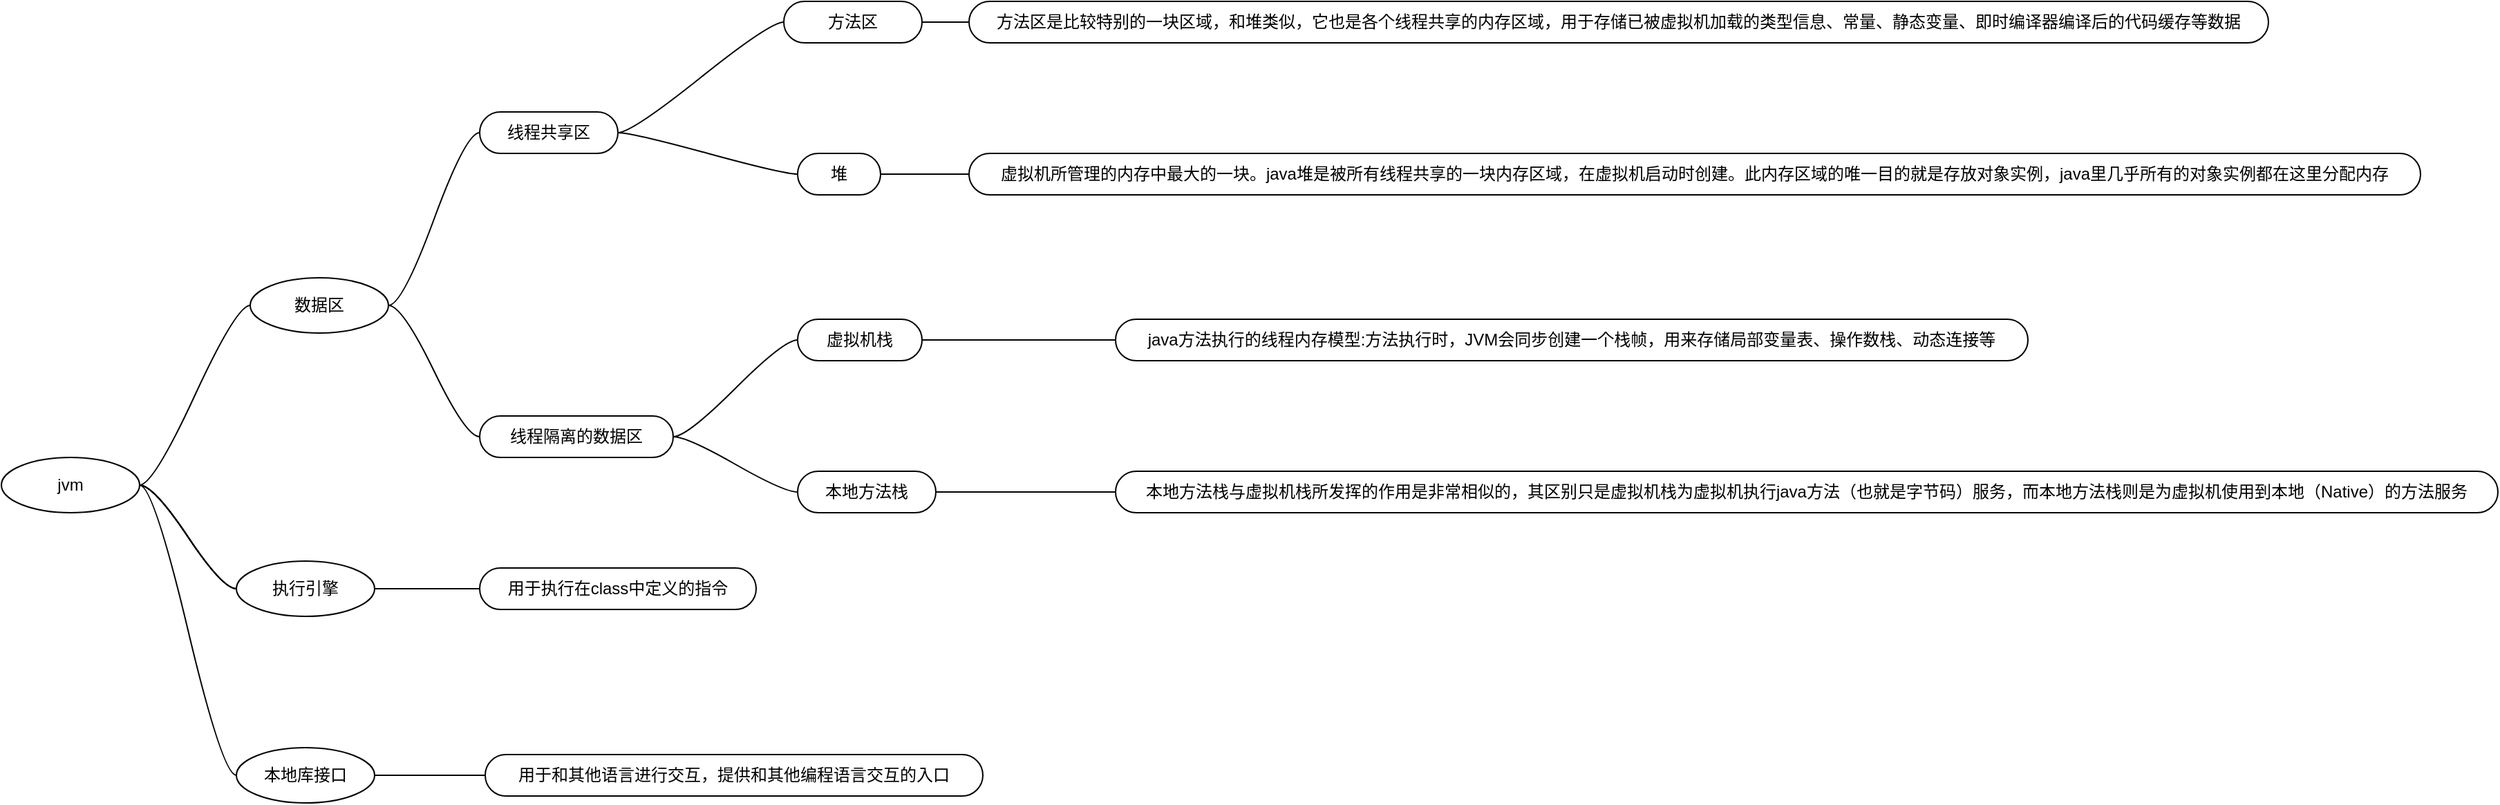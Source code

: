 <mxfile version="21.1.5" type="github">
  <diagram name="第 1 页" id="SBbXXd1s9cjQZMYbOweZ">
    <mxGraphModel dx="1687" dy="944" grid="1" gridSize="10" guides="1" tooltips="1" connect="1" arrows="1" fold="1" page="1" pageScale="1" pageWidth="827" pageHeight="1169" math="0" shadow="0">
      <root>
        <mxCell id="0" />
        <mxCell id="1" parent="0" />
        <mxCell id="zivrHOLhs4LDvnfFxel--1" value="数据区" style="ellipse;whiteSpace=wrap;html=1;align=center;newEdgeStyle={&quot;edgeStyle&quot;:&quot;entityRelationEdgeStyle&quot;,&quot;startArrow&quot;:&quot;none&quot;,&quot;endArrow&quot;:&quot;none&quot;,&quot;segment&quot;:10,&quot;curved&quot;:1,&quot;sourcePerimeterSpacing&quot;:0,&quot;targetPerimeterSpacing&quot;:0};treeFolding=1;treeMoving=1;" vertex="1" parent="1">
          <mxGeometry x="230" y="360" width="100" height="40" as="geometry" />
        </mxCell>
        <mxCell id="zivrHOLhs4LDvnfFxel--12" value="" style="edgeStyle=entityRelationEdgeStyle;rounded=0;orthogonalLoop=1;jettySize=auto;html=1;startArrow=none;endArrow=none;segment=10;curved=1;sourcePerimeterSpacing=0;targetPerimeterSpacing=0;" edge="1" parent="1" source="zivrHOLhs4LDvnfFxel--9" target="zivrHOLhs4LDvnfFxel--11">
          <mxGeometry relative="1" as="geometry" />
        </mxCell>
        <mxCell id="zivrHOLhs4LDvnfFxel--20" value="" style="edgeStyle=entityRelationEdgeStyle;rounded=0;orthogonalLoop=1;jettySize=auto;html=1;startArrow=none;endArrow=none;segment=10;curved=1;sourcePerimeterSpacing=0;targetPerimeterSpacing=0;" edge="1" parent="1" source="zivrHOLhs4LDvnfFxel--9" target="zivrHOLhs4LDvnfFxel--19">
          <mxGeometry relative="1" as="geometry" />
        </mxCell>
        <mxCell id="zivrHOLhs4LDvnfFxel--9" value="线程共享区" style="whiteSpace=wrap;html=1;rounded=1;arcSize=50;align=center;verticalAlign=middle;strokeWidth=1;autosize=1;spacing=4;treeFolding=1;treeMoving=1;newEdgeStyle={&quot;edgeStyle&quot;:&quot;entityRelationEdgeStyle&quot;,&quot;startArrow&quot;:&quot;none&quot;,&quot;endArrow&quot;:&quot;none&quot;,&quot;segment&quot;:10,&quot;curved&quot;:1,&quot;sourcePerimeterSpacing&quot;:0,&quot;targetPerimeterSpacing&quot;:0};" vertex="1" parent="1">
          <mxGeometry x="396" y="240" width="100" height="30" as="geometry" />
        </mxCell>
        <mxCell id="zivrHOLhs4LDvnfFxel--10" value="" style="edgeStyle=entityRelationEdgeStyle;startArrow=none;endArrow=none;segment=10;curved=1;sourcePerimeterSpacing=0;targetPerimeterSpacing=0;rounded=0;exitX=1;exitY=0.5;exitDx=0;exitDy=0;" edge="1" target="zivrHOLhs4LDvnfFxel--9" parent="1" source="zivrHOLhs4LDvnfFxel--1">
          <mxGeometry relative="1" as="geometry">
            <mxPoint x="374" y="500" as="sourcePoint" />
          </mxGeometry>
        </mxCell>
        <mxCell id="zivrHOLhs4LDvnfFxel--18" value="" style="edgeStyle=entityRelationEdgeStyle;rounded=0;orthogonalLoop=1;jettySize=auto;html=1;startArrow=none;endArrow=none;segment=10;curved=1;sourcePerimeterSpacing=0;targetPerimeterSpacing=0;" edge="1" parent="1" source="zivrHOLhs4LDvnfFxel--11" target="zivrHOLhs4LDvnfFxel--17">
          <mxGeometry relative="1" as="geometry" />
        </mxCell>
        <mxCell id="zivrHOLhs4LDvnfFxel--11" value="方法区" style="whiteSpace=wrap;html=1;rounded=1;arcSize=50;align=center;verticalAlign=middle;strokeWidth=1;autosize=1;spacing=4;treeFolding=1;treeMoving=1;newEdgeStyle={&quot;edgeStyle&quot;:&quot;entityRelationEdgeStyle&quot;,&quot;startArrow&quot;:&quot;none&quot;,&quot;endArrow&quot;:&quot;none&quot;,&quot;segment&quot;:10,&quot;curved&quot;:1,&quot;sourcePerimeterSpacing&quot;:0,&quot;targetPerimeterSpacing&quot;:0};" vertex="1" parent="1">
          <mxGeometry x="616" y="160" width="100" height="30" as="geometry" />
        </mxCell>
        <mxCell id="zivrHOLhs4LDvnfFxel--24" value="" style="edgeStyle=entityRelationEdgeStyle;rounded=0;orthogonalLoop=1;jettySize=auto;html=1;startArrow=none;endArrow=none;segment=10;curved=1;sourcePerimeterSpacing=0;targetPerimeterSpacing=0;" edge="1" parent="1" source="zivrHOLhs4LDvnfFxel--15" target="zivrHOLhs4LDvnfFxel--23">
          <mxGeometry relative="1" as="geometry" />
        </mxCell>
        <mxCell id="zivrHOLhs4LDvnfFxel--28" value="" style="edgeStyle=entityRelationEdgeStyle;rounded=0;orthogonalLoop=1;jettySize=auto;html=1;startArrow=none;endArrow=none;segment=10;curved=1;sourcePerimeterSpacing=0;targetPerimeterSpacing=0;" edge="1" parent="1" source="zivrHOLhs4LDvnfFxel--15" target="zivrHOLhs4LDvnfFxel--27">
          <mxGeometry relative="1" as="geometry" />
        </mxCell>
        <mxCell id="zivrHOLhs4LDvnfFxel--15" value="线程隔离的数据区" style="whiteSpace=wrap;html=1;rounded=1;arcSize=50;align=center;verticalAlign=middle;strokeWidth=1;autosize=1;spacing=4;treeFolding=1;treeMoving=1;newEdgeStyle={&quot;edgeStyle&quot;:&quot;entityRelationEdgeStyle&quot;,&quot;startArrow&quot;:&quot;none&quot;,&quot;endArrow&quot;:&quot;none&quot;,&quot;segment&quot;:10,&quot;curved&quot;:1,&quot;sourcePerimeterSpacing&quot;:0,&quot;targetPerimeterSpacing&quot;:0};" vertex="1" parent="1">
          <mxGeometry x="396" y="460" width="140" height="30" as="geometry" />
        </mxCell>
        <mxCell id="zivrHOLhs4LDvnfFxel--16" value="" style="edgeStyle=entityRelationEdgeStyle;startArrow=none;endArrow=none;segment=10;curved=1;sourcePerimeterSpacing=0;targetPerimeterSpacing=0;rounded=0;exitX=1;exitY=0.5;exitDx=0;exitDy=0;" edge="1" target="zivrHOLhs4LDvnfFxel--15" parent="1" source="zivrHOLhs4LDvnfFxel--1">
          <mxGeometry relative="1" as="geometry">
            <mxPoint x="340" y="510" as="sourcePoint" />
          </mxGeometry>
        </mxCell>
        <mxCell id="zivrHOLhs4LDvnfFxel--17" value="方法区是比较特别的一块区域，和堆类似，它也是各个线程共享的内存区域，用于存储已被虚拟机加载的类型信息、常量、静态变量、即时编译器编译后的代码缓存等数据" style="whiteSpace=wrap;html=1;rounded=1;arcSize=50;align=center;verticalAlign=middle;strokeWidth=1;autosize=1;spacing=4;treeFolding=1;treeMoving=1;newEdgeStyle={&quot;edgeStyle&quot;:&quot;entityRelationEdgeStyle&quot;,&quot;startArrow&quot;:&quot;none&quot;,&quot;endArrow&quot;:&quot;none&quot;,&quot;segment&quot;:10,&quot;curved&quot;:1,&quot;sourcePerimeterSpacing&quot;:0,&quot;targetPerimeterSpacing&quot;:0};" vertex="1" parent="1">
          <mxGeometry x="750" y="160" width="940" height="30" as="geometry" />
        </mxCell>
        <mxCell id="zivrHOLhs4LDvnfFxel--22" value="" style="edgeStyle=entityRelationEdgeStyle;rounded=0;orthogonalLoop=1;jettySize=auto;html=1;startArrow=none;endArrow=none;segment=10;curved=1;sourcePerimeterSpacing=0;targetPerimeterSpacing=0;" edge="1" parent="1" source="zivrHOLhs4LDvnfFxel--19" target="zivrHOLhs4LDvnfFxel--21">
          <mxGeometry relative="1" as="geometry" />
        </mxCell>
        <mxCell id="zivrHOLhs4LDvnfFxel--19" value="堆" style="whiteSpace=wrap;html=1;rounded=1;arcSize=50;align=center;verticalAlign=middle;strokeWidth=1;autosize=1;spacing=4;treeFolding=1;treeMoving=1;newEdgeStyle={&quot;edgeStyle&quot;:&quot;entityRelationEdgeStyle&quot;,&quot;startArrow&quot;:&quot;none&quot;,&quot;endArrow&quot;:&quot;none&quot;,&quot;segment&quot;:10,&quot;curved&quot;:1,&quot;sourcePerimeterSpacing&quot;:0,&quot;targetPerimeterSpacing&quot;:0};" vertex="1" parent="1">
          <mxGeometry x="626" y="270" width="60" height="30" as="geometry" />
        </mxCell>
        <mxCell id="zivrHOLhs4LDvnfFxel--21" value="虚拟机所管理的内存中最大的一块。java堆是被所有线程共享的一块内存区域，在虚拟机启动时创建。此内存区域的唯一目的就是存放对象实例，java里几乎所有的对象实例都在这里分配内存" style="whiteSpace=wrap;html=1;rounded=1;arcSize=50;align=center;verticalAlign=middle;strokeWidth=1;autosize=1;spacing=4;treeFolding=1;treeMoving=1;newEdgeStyle={&quot;edgeStyle&quot;:&quot;entityRelationEdgeStyle&quot;,&quot;startArrow&quot;:&quot;none&quot;,&quot;endArrow&quot;:&quot;none&quot;,&quot;segment&quot;:10,&quot;curved&quot;:1,&quot;sourcePerimeterSpacing&quot;:0,&quot;targetPerimeterSpacing&quot;:0};" vertex="1" parent="1">
          <mxGeometry x="750" y="270" width="1050" height="30" as="geometry" />
        </mxCell>
        <mxCell id="zivrHOLhs4LDvnfFxel--26" value="" style="edgeStyle=entityRelationEdgeStyle;rounded=0;orthogonalLoop=1;jettySize=auto;html=1;startArrow=none;endArrow=none;segment=10;curved=1;sourcePerimeterSpacing=0;targetPerimeterSpacing=0;" edge="1" parent="1" source="zivrHOLhs4LDvnfFxel--23" target="zivrHOLhs4LDvnfFxel--25">
          <mxGeometry relative="1" as="geometry" />
        </mxCell>
        <mxCell id="zivrHOLhs4LDvnfFxel--23" value="虚拟机栈" style="whiteSpace=wrap;html=1;rounded=1;arcSize=50;align=center;verticalAlign=middle;strokeWidth=1;autosize=1;spacing=4;treeFolding=1;treeMoving=1;newEdgeStyle={&quot;edgeStyle&quot;:&quot;entityRelationEdgeStyle&quot;,&quot;startArrow&quot;:&quot;none&quot;,&quot;endArrow&quot;:&quot;none&quot;,&quot;segment&quot;:10,&quot;curved&quot;:1,&quot;sourcePerimeterSpacing&quot;:0,&quot;targetPerimeterSpacing&quot;:0};" vertex="1" parent="1">
          <mxGeometry x="626" y="390" width="90" height="30" as="geometry" />
        </mxCell>
        <mxCell id="zivrHOLhs4LDvnfFxel--25" value="java方法执行的线程内存模型:方法执行时，JVM会同步创建一个栈帧，用来存储局部变量表、操作数栈、动态连接等" style="whiteSpace=wrap;html=1;rounded=1;arcSize=50;align=center;verticalAlign=middle;strokeWidth=1;autosize=1;spacing=4;treeFolding=1;treeMoving=1;newEdgeStyle={&quot;edgeStyle&quot;:&quot;entityRelationEdgeStyle&quot;,&quot;startArrow&quot;:&quot;none&quot;,&quot;endArrow&quot;:&quot;none&quot;,&quot;segment&quot;:10,&quot;curved&quot;:1,&quot;sourcePerimeterSpacing&quot;:0,&quot;targetPerimeterSpacing&quot;:0};" vertex="1" parent="1">
          <mxGeometry x="856" y="390" width="660" height="30" as="geometry" />
        </mxCell>
        <mxCell id="zivrHOLhs4LDvnfFxel--30" value="" style="edgeStyle=entityRelationEdgeStyle;rounded=0;orthogonalLoop=1;jettySize=auto;html=1;startArrow=none;endArrow=none;segment=10;curved=1;sourcePerimeterSpacing=0;targetPerimeterSpacing=0;entryX=0;entryY=0.5;entryDx=0;entryDy=0;" edge="1" parent="1" source="zivrHOLhs4LDvnfFxel--27" target="zivrHOLhs4LDvnfFxel--29">
          <mxGeometry relative="1" as="geometry">
            <mxPoint x="856" y="470.0" as="targetPoint" />
          </mxGeometry>
        </mxCell>
        <mxCell id="zivrHOLhs4LDvnfFxel--27" value="本地方法栈" style="whiteSpace=wrap;html=1;rounded=1;arcSize=50;align=center;verticalAlign=middle;strokeWidth=1;autosize=1;spacing=4;treeFolding=1;treeMoving=1;newEdgeStyle={&quot;edgeStyle&quot;:&quot;entityRelationEdgeStyle&quot;,&quot;startArrow&quot;:&quot;none&quot;,&quot;endArrow&quot;:&quot;none&quot;,&quot;segment&quot;:10,&quot;curved&quot;:1,&quot;sourcePerimeterSpacing&quot;:0,&quot;targetPerimeterSpacing&quot;:0};" vertex="1" parent="1">
          <mxGeometry x="626" y="500" width="100" height="30" as="geometry" />
        </mxCell>
        <mxCell id="zivrHOLhs4LDvnfFxel--29" value="本地方法栈与虚拟机栈所发挥的作用是非常相似的，其区别只是虚拟机栈为虚拟机执行java方法（也就是字节码）服务，而本地方法栈则是为虚拟机使用到本地（Native）的方法服务" style="whiteSpace=wrap;html=1;rounded=1;arcSize=50;align=center;verticalAlign=middle;strokeWidth=1;autosize=1;spacing=4;treeFolding=1;treeMoving=1;newEdgeStyle={&quot;edgeStyle&quot;:&quot;entityRelationEdgeStyle&quot;,&quot;startArrow&quot;:&quot;none&quot;,&quot;endArrow&quot;:&quot;none&quot;,&quot;segment&quot;:10,&quot;curved&quot;:1,&quot;sourcePerimeterSpacing&quot;:0,&quot;targetPerimeterSpacing&quot;:0};" vertex="1" parent="1">
          <mxGeometry x="856" y="500" width="1000" height="30" as="geometry" />
        </mxCell>
        <mxCell id="zivrHOLhs4LDvnfFxel--39" style="edgeStyle=entityRelationEdgeStyle;rounded=0;orthogonalLoop=1;jettySize=auto;html=1;startArrow=none;endArrow=none;segment=10;curved=1;sourcePerimeterSpacing=0;targetPerimeterSpacing=0;entryX=0;entryY=0.5;entryDx=0;entryDy=0;" edge="1" parent="1" source="zivrHOLhs4LDvnfFxel--38" target="zivrHOLhs4LDvnfFxel--1">
          <mxGeometry relative="1" as="geometry" />
        </mxCell>
        <mxCell id="zivrHOLhs4LDvnfFxel--43" value="" style="edgeStyle=entityRelationEdgeStyle;rounded=0;orthogonalLoop=1;jettySize=auto;html=1;startArrow=none;endArrow=none;segment=10;curved=1;sourcePerimeterSpacing=0;targetPerimeterSpacing=0;exitX=1;exitY=0.5;exitDx=0;exitDy=0;exitPerimeter=0;" edge="1" parent="1" source="zivrHOLhs4LDvnfFxel--38" target="zivrHOLhs4LDvnfFxel--42">
          <mxGeometry relative="1" as="geometry" />
        </mxCell>
        <mxCell id="zivrHOLhs4LDvnfFxel--44" value="" style="edgeStyle=entityRelationEdgeStyle;rounded=0;orthogonalLoop=1;jettySize=auto;html=1;startArrow=none;endArrow=none;segment=10;curved=1;sourcePerimeterSpacing=0;targetPerimeterSpacing=0;" edge="1" parent="1" source="zivrHOLhs4LDvnfFxel--38" target="zivrHOLhs4LDvnfFxel--42">
          <mxGeometry relative="1" as="geometry" />
        </mxCell>
        <mxCell id="zivrHOLhs4LDvnfFxel--49" value="" style="edgeStyle=entityRelationEdgeStyle;rounded=0;orthogonalLoop=1;jettySize=auto;html=1;startArrow=none;endArrow=none;segment=10;curved=1;sourcePerimeterSpacing=0;targetPerimeterSpacing=0;" edge="1" parent="1" source="zivrHOLhs4LDvnfFxel--38" target="zivrHOLhs4LDvnfFxel--42">
          <mxGeometry relative="1" as="geometry" />
        </mxCell>
        <mxCell id="zivrHOLhs4LDvnfFxel--51" value="" style="edgeStyle=entityRelationEdgeStyle;rounded=0;orthogonalLoop=1;jettySize=auto;html=1;startArrow=none;endArrow=none;segment=10;curved=1;sourcePerimeterSpacing=0;targetPerimeterSpacing=0;" edge="1" parent="1" source="zivrHOLhs4LDvnfFxel--38" target="zivrHOLhs4LDvnfFxel--42">
          <mxGeometry relative="1" as="geometry" />
        </mxCell>
        <mxCell id="zivrHOLhs4LDvnfFxel--53" style="edgeStyle=entityRelationEdgeStyle;rounded=0;orthogonalLoop=1;jettySize=auto;html=1;startArrow=none;endArrow=none;segment=10;curved=1;sourcePerimeterSpacing=0;targetPerimeterSpacing=0;entryX=0;entryY=0.5;entryDx=0;entryDy=0;" edge="1" parent="1" source="zivrHOLhs4LDvnfFxel--38" target="zivrHOLhs4LDvnfFxel--52">
          <mxGeometry relative="1" as="geometry" />
        </mxCell>
        <mxCell id="zivrHOLhs4LDvnfFxel--38" value="jvm" style="ellipse;whiteSpace=wrap;html=1;align=center;newEdgeStyle={&quot;edgeStyle&quot;:&quot;entityRelationEdgeStyle&quot;,&quot;startArrow&quot;:&quot;none&quot;,&quot;endArrow&quot;:&quot;none&quot;,&quot;segment&quot;:10,&quot;curved&quot;:1,&quot;sourcePerimeterSpacing&quot;:0,&quot;targetPerimeterSpacing&quot;:0};treeFolding=1;treeMoving=1;" vertex="1" parent="1">
          <mxGeometry x="50" y="490" width="100" height="40" as="geometry" />
        </mxCell>
        <mxCell id="zivrHOLhs4LDvnfFxel--42" value="执行引擎" style="ellipse;whiteSpace=wrap;html=1;align=center;newEdgeStyle={&quot;edgeStyle&quot;:&quot;entityRelationEdgeStyle&quot;,&quot;startArrow&quot;:&quot;none&quot;,&quot;endArrow&quot;:&quot;none&quot;,&quot;segment&quot;:10,&quot;curved&quot;:1,&quot;sourcePerimeterSpacing&quot;:0,&quot;targetPerimeterSpacing&quot;:0};treeFolding=1;treeMoving=1;" vertex="1" parent="1">
          <mxGeometry x="220" y="565" width="100" height="40" as="geometry" />
        </mxCell>
        <mxCell id="zivrHOLhs4LDvnfFxel--47" value="用于执行在class中定义的指令" style="whiteSpace=wrap;html=1;rounded=1;arcSize=50;align=center;verticalAlign=middle;strokeWidth=1;autosize=1;spacing=4;treeFolding=1;treeMoving=1;newEdgeStyle={&quot;edgeStyle&quot;:&quot;entityRelationEdgeStyle&quot;,&quot;startArrow&quot;:&quot;none&quot;,&quot;endArrow&quot;:&quot;none&quot;,&quot;segment&quot;:10,&quot;curved&quot;:1,&quot;sourcePerimeterSpacing&quot;:0,&quot;targetPerimeterSpacing&quot;:0};" vertex="1" parent="1">
          <mxGeometry x="396" y="570" width="200" height="30" as="geometry" />
        </mxCell>
        <mxCell id="zivrHOLhs4LDvnfFxel--48" value="" style="edgeStyle=entityRelationEdgeStyle;startArrow=none;endArrow=none;segment=10;curved=1;sourcePerimeterSpacing=0;targetPerimeterSpacing=0;rounded=0;exitX=1;exitY=0.5;exitDx=0;exitDy=0;" edge="1" target="zivrHOLhs4LDvnfFxel--47" parent="1" source="zivrHOLhs4LDvnfFxel--42">
          <mxGeometry relative="1" as="geometry">
            <mxPoint x="349" y="492" as="sourcePoint" />
          </mxGeometry>
        </mxCell>
        <mxCell id="zivrHOLhs4LDvnfFxel--55" style="edgeStyle=entityRelationEdgeStyle;rounded=0;orthogonalLoop=1;jettySize=auto;html=1;startArrow=none;endArrow=none;segment=10;curved=1;sourcePerimeterSpacing=0;targetPerimeterSpacing=0;entryX=0;entryY=0.5;entryDx=0;entryDy=0;" edge="1" parent="1" source="zivrHOLhs4LDvnfFxel--52" target="zivrHOLhs4LDvnfFxel--54">
          <mxGeometry relative="1" as="geometry" />
        </mxCell>
        <mxCell id="zivrHOLhs4LDvnfFxel--52" value="本地库接口" style="ellipse;whiteSpace=wrap;html=1;align=center;newEdgeStyle={&quot;edgeStyle&quot;:&quot;entityRelationEdgeStyle&quot;,&quot;startArrow&quot;:&quot;none&quot;,&quot;endArrow&quot;:&quot;none&quot;,&quot;segment&quot;:10,&quot;curved&quot;:1,&quot;sourcePerimeterSpacing&quot;:0,&quot;targetPerimeterSpacing&quot;:0};treeFolding=1;treeMoving=1;" vertex="1" parent="1">
          <mxGeometry x="220" y="700" width="100" height="40" as="geometry" />
        </mxCell>
        <mxCell id="zivrHOLhs4LDvnfFxel--54" value="用于和其他语言进行交互，提供和其他编程语言交互的入口" style="whiteSpace=wrap;html=1;rounded=1;arcSize=50;align=center;verticalAlign=middle;strokeWidth=1;autosize=1;spacing=4;treeFolding=1;treeMoving=1;newEdgeStyle={&quot;edgeStyle&quot;:&quot;entityRelationEdgeStyle&quot;,&quot;startArrow&quot;:&quot;none&quot;,&quot;endArrow&quot;:&quot;none&quot;,&quot;segment&quot;:10,&quot;curved&quot;:1,&quot;sourcePerimeterSpacing&quot;:0,&quot;targetPerimeterSpacing&quot;:0};" vertex="1" parent="1">
          <mxGeometry x="400" y="705" width="360" height="30" as="geometry" />
        </mxCell>
      </root>
    </mxGraphModel>
  </diagram>
</mxfile>

